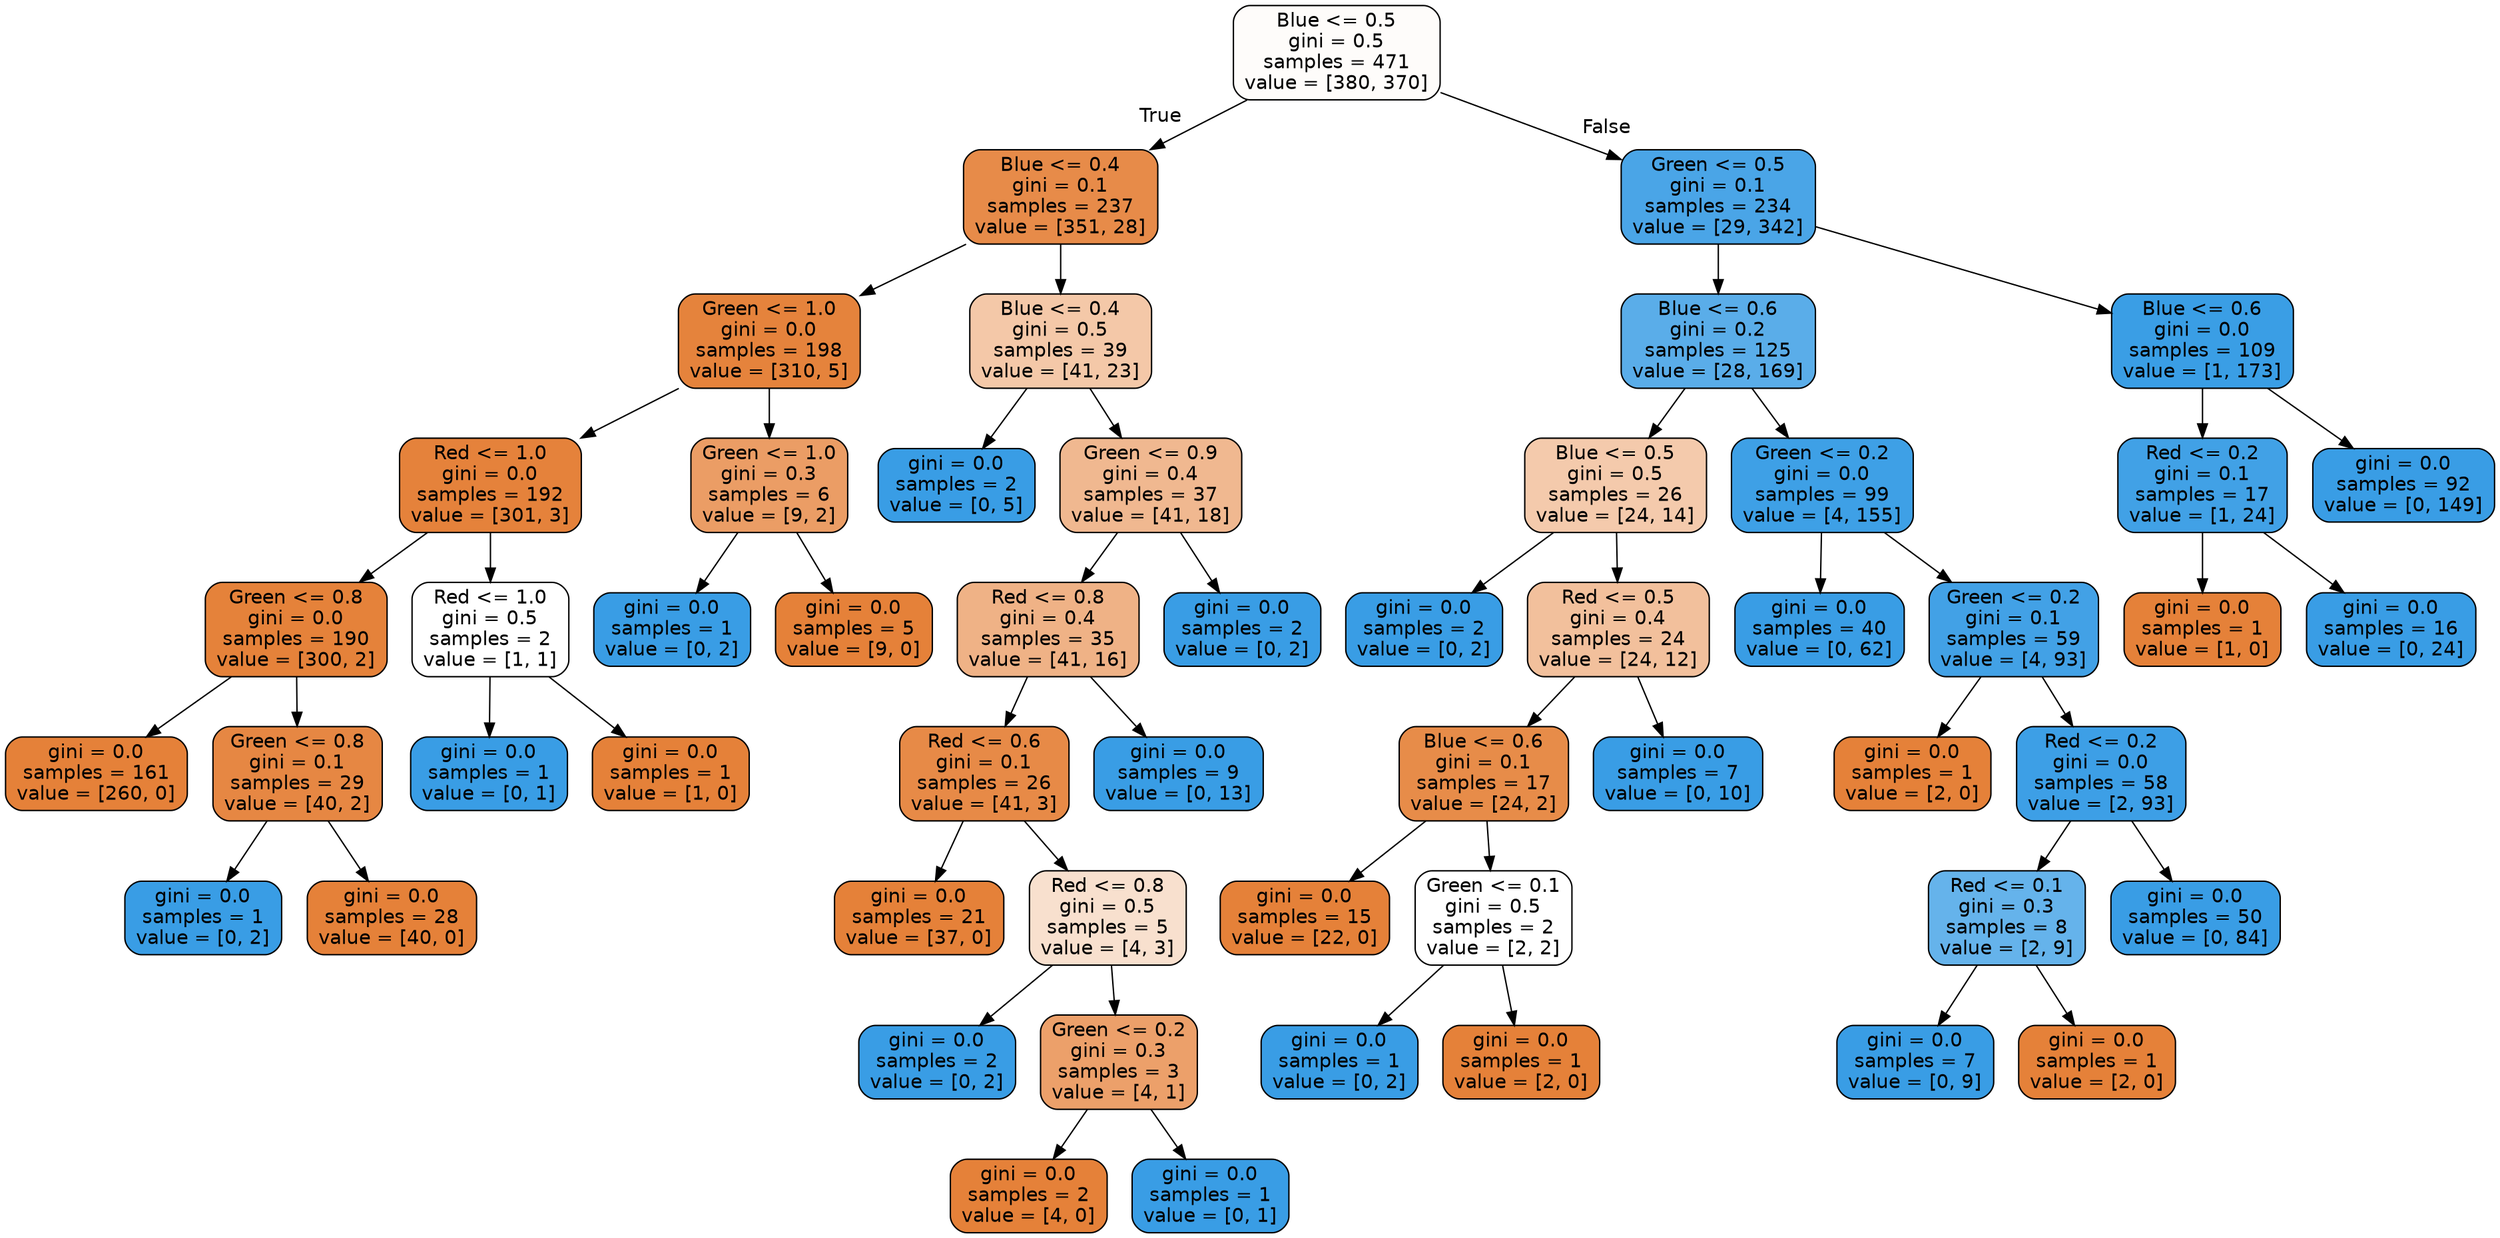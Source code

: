 digraph Tree {
node [shape=box, style="filled, rounded", color="black", fontname="helvetica"] ;
edge [fontname="helvetica"] ;
0 [label="Blue <= 0.5\ngini = 0.5\nsamples = 471\nvalue = [380, 370]", fillcolor="#fefcfa"] ;
1 [label="Blue <= 0.4\ngini = 0.1\nsamples = 237\nvalue = [351, 28]", fillcolor="#e78b49"] ;
0 -> 1 [labeldistance=2.5, labelangle=45, headlabel="True"] ;
2 [label="Green <= 1.0\ngini = 0.0\nsamples = 198\nvalue = [310, 5]", fillcolor="#e5833c"] ;
1 -> 2 ;
3 [label="Red <= 1.0\ngini = 0.0\nsamples = 192\nvalue = [301, 3]", fillcolor="#e5823b"] ;
2 -> 3 ;
4 [label="Green <= 0.8\ngini = 0.0\nsamples = 190\nvalue = [300, 2]", fillcolor="#e5823a"] ;
3 -> 4 ;
5 [label="gini = 0.0\nsamples = 161\nvalue = [260, 0]", fillcolor="#e58139"] ;
4 -> 5 ;
6 [label="Green <= 0.8\ngini = 0.1\nsamples = 29\nvalue = [40, 2]", fillcolor="#e68743"] ;
4 -> 6 ;
7 [label="gini = 0.0\nsamples = 1\nvalue = [0, 2]", fillcolor="#399de5"] ;
6 -> 7 ;
8 [label="gini = 0.0\nsamples = 28\nvalue = [40, 0]", fillcolor="#e58139"] ;
6 -> 8 ;
9 [label="Red <= 1.0\ngini = 0.5\nsamples = 2\nvalue = [1, 1]", fillcolor="#ffffff"] ;
3 -> 9 ;
10 [label="gini = 0.0\nsamples = 1\nvalue = [0, 1]", fillcolor="#399de5"] ;
9 -> 10 ;
11 [label="gini = 0.0\nsamples = 1\nvalue = [1, 0]", fillcolor="#e58139"] ;
9 -> 11 ;
12 [label="Green <= 1.0\ngini = 0.3\nsamples = 6\nvalue = [9, 2]", fillcolor="#eb9d65"] ;
2 -> 12 ;
13 [label="gini = 0.0\nsamples = 1\nvalue = [0, 2]", fillcolor="#399de5"] ;
12 -> 13 ;
14 [label="gini = 0.0\nsamples = 5\nvalue = [9, 0]", fillcolor="#e58139"] ;
12 -> 14 ;
15 [label="Blue <= 0.4\ngini = 0.5\nsamples = 39\nvalue = [41, 23]", fillcolor="#f4c8a8"] ;
1 -> 15 ;
16 [label="gini = 0.0\nsamples = 2\nvalue = [0, 5]", fillcolor="#399de5"] ;
15 -> 16 ;
17 [label="Green <= 0.9\ngini = 0.4\nsamples = 37\nvalue = [41, 18]", fillcolor="#f0b890"] ;
15 -> 17 ;
18 [label="Red <= 0.8\ngini = 0.4\nsamples = 35\nvalue = [41, 16]", fillcolor="#efb286"] ;
17 -> 18 ;
19 [label="Red <= 0.6\ngini = 0.1\nsamples = 26\nvalue = [41, 3]", fillcolor="#e78a47"] ;
18 -> 19 ;
20 [label="gini = 0.0\nsamples = 21\nvalue = [37, 0]", fillcolor="#e58139"] ;
19 -> 20 ;
21 [label="Red <= 0.8\ngini = 0.5\nsamples = 5\nvalue = [4, 3]", fillcolor="#f8e0ce"] ;
19 -> 21 ;
22 [label="gini = 0.0\nsamples = 2\nvalue = [0, 2]", fillcolor="#399de5"] ;
21 -> 22 ;
23 [label="Green <= 0.2\ngini = 0.3\nsamples = 3\nvalue = [4, 1]", fillcolor="#eca06a"] ;
21 -> 23 ;
24 [label="gini = 0.0\nsamples = 2\nvalue = [4, 0]", fillcolor="#e58139"] ;
23 -> 24 ;
25 [label="gini = 0.0\nsamples = 1\nvalue = [0, 1]", fillcolor="#399de5"] ;
23 -> 25 ;
26 [label="gini = 0.0\nsamples = 9\nvalue = [0, 13]", fillcolor="#399de5"] ;
18 -> 26 ;
27 [label="gini = 0.0\nsamples = 2\nvalue = [0, 2]", fillcolor="#399de5"] ;
17 -> 27 ;
28 [label="Green <= 0.5\ngini = 0.1\nsamples = 234\nvalue = [29, 342]", fillcolor="#4aa5e7"] ;
0 -> 28 [labeldistance=2.5, labelangle=-45, headlabel="False"] ;
29 [label="Blue <= 0.6\ngini = 0.2\nsamples = 125\nvalue = [28, 169]", fillcolor="#5aade9"] ;
28 -> 29 ;
30 [label="Blue <= 0.5\ngini = 0.5\nsamples = 26\nvalue = [24, 14]", fillcolor="#f4caac"] ;
29 -> 30 ;
31 [label="gini = 0.0\nsamples = 2\nvalue = [0, 2]", fillcolor="#399de5"] ;
30 -> 31 ;
32 [label="Red <= 0.5\ngini = 0.4\nsamples = 24\nvalue = [24, 12]", fillcolor="#f2c09c"] ;
30 -> 32 ;
33 [label="Blue <= 0.6\ngini = 0.1\nsamples = 17\nvalue = [24, 2]", fillcolor="#e78c49"] ;
32 -> 33 ;
34 [label="gini = 0.0\nsamples = 15\nvalue = [22, 0]", fillcolor="#e58139"] ;
33 -> 34 ;
35 [label="Green <= 0.1\ngini = 0.5\nsamples = 2\nvalue = [2, 2]", fillcolor="#ffffff"] ;
33 -> 35 ;
36 [label="gini = 0.0\nsamples = 1\nvalue = [0, 2]", fillcolor="#399de5"] ;
35 -> 36 ;
37 [label="gini = 0.0\nsamples = 1\nvalue = [2, 0]", fillcolor="#e58139"] ;
35 -> 37 ;
38 [label="gini = 0.0\nsamples = 7\nvalue = [0, 10]", fillcolor="#399de5"] ;
32 -> 38 ;
39 [label="Green <= 0.2\ngini = 0.0\nsamples = 99\nvalue = [4, 155]", fillcolor="#3ea0e6"] ;
29 -> 39 ;
40 [label="gini = 0.0\nsamples = 40\nvalue = [0, 62]", fillcolor="#399de5"] ;
39 -> 40 ;
41 [label="Green <= 0.2\ngini = 0.1\nsamples = 59\nvalue = [4, 93]", fillcolor="#42a1e6"] ;
39 -> 41 ;
42 [label="gini = 0.0\nsamples = 1\nvalue = [2, 0]", fillcolor="#e58139"] ;
41 -> 42 ;
43 [label="Red <= 0.2\ngini = 0.0\nsamples = 58\nvalue = [2, 93]", fillcolor="#3d9fe6"] ;
41 -> 43 ;
44 [label="Red <= 0.1\ngini = 0.3\nsamples = 8\nvalue = [2, 9]", fillcolor="#65b3eb"] ;
43 -> 44 ;
45 [label="gini = 0.0\nsamples = 7\nvalue = [0, 9]", fillcolor="#399de5"] ;
44 -> 45 ;
46 [label="gini = 0.0\nsamples = 1\nvalue = [2, 0]", fillcolor="#e58139"] ;
44 -> 46 ;
47 [label="gini = 0.0\nsamples = 50\nvalue = [0, 84]", fillcolor="#399de5"] ;
43 -> 47 ;
48 [label="Blue <= 0.6\ngini = 0.0\nsamples = 109\nvalue = [1, 173]", fillcolor="#3a9ee5"] ;
28 -> 48 ;
49 [label="Red <= 0.2\ngini = 0.1\nsamples = 17\nvalue = [1, 24]", fillcolor="#41a1e6"] ;
48 -> 49 ;
50 [label="gini = 0.0\nsamples = 1\nvalue = [1, 0]", fillcolor="#e58139"] ;
49 -> 50 ;
51 [label="gini = 0.0\nsamples = 16\nvalue = [0, 24]", fillcolor="#399de5"] ;
49 -> 51 ;
52 [label="gini = 0.0\nsamples = 92\nvalue = [0, 149]", fillcolor="#399de5"] ;
48 -> 52 ;
}